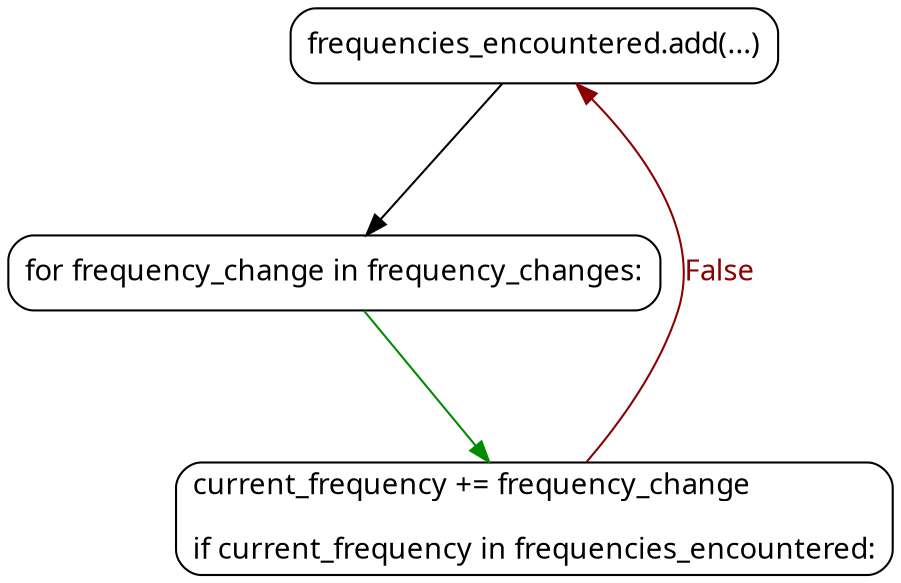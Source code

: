 strict digraph 10 {
    ranksep="1.0";
    node[shape="box",style="rounded",fontname="FiraCode Nerd Font"];
    edge[fontname="FiraCode Nerd Font"];
    6[label="frequencies_encountered.add(...)"];
    2[label="for frequency_change in frequency_changes:"];
    5[label="current_frequency += frequency_change\l\lif current_frequency in frequencies_encountered:\l"];
    6[label="frequencies_encountered.add(...)"];
    6 -> 2 ;
    2 -> 5 [color=green4,fontcolor=green4];
    5 -> 6 [label="False",color=red4,fontcolor=red4];
}